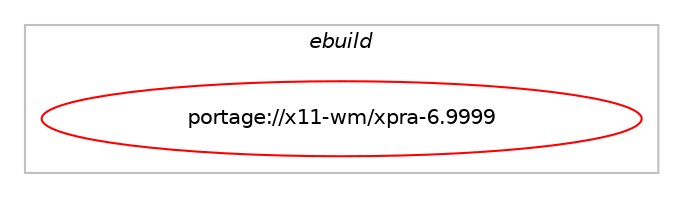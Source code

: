 digraph prolog {

# *************
# Graph options
# *************

newrank=true;
concentrate=true;
compound=true;
graph [rankdir=LR,fontname=Helvetica,fontsize=10,ranksep=1.5];#, ranksep=2.5, nodesep=0.2];
edge  [arrowhead=vee];
node  [fontname=Helvetica,fontsize=10];

# **********
# The ebuild
# **********

subgraph cluster_leftcol {
color=gray;
label=<<i>ebuild</i>>;
id [label="portage://x11-wm/xpra-6.9999", color=red, width=4, href="../x11-wm/xpra-6.9999.svg"];
}

# ****************
# The dependencies
# ****************

subgraph cluster_midcol {
color=gray;
label=<<i>dependencies</i>>;
subgraph cluster_compile {
fillcolor="#eeeeee";
style=filled;
label=<<i>compile</i>>;
# *** BEGIN UNKNOWN DEPENDENCY TYPE (TODO) ***
# id -> equal(use_conditional_group(positive,X,portage://x11-wm/xpra-6.9999,[package_dependency(portage://x11-wm/xpra-6.9999,install,no,x11-apps,xrandr,none,[,,],[],[]),package_dependency(portage://x11-wm/xpra-6.9999,install,no,x11-libs,libXcomposite,none,[,,],[],[]),package_dependency(portage://x11-wm/xpra-6.9999,install,no,x11-libs,libXdamage,none,[,,],[],[]),package_dependency(portage://x11-wm/xpra-6.9999,install,no,x11-libs,libXfixes,none,[,,],[],[]),package_dependency(portage://x11-wm/xpra-6.9999,install,no,x11-libs,libXrandr,none,[,,],[],[]),package_dependency(portage://x11-wm/xpra-6.9999,install,no,x11-libs,libXres,none,[,,],[],[]),package_dependency(portage://x11-wm/xpra-6.9999,install,no,x11-libs,libXtst,none,[,,],[],[]),package_dependency(portage://x11-wm/xpra-6.9999,install,no,x11-libs,libxkbfile,none,[,,],[],[])]))
# *** END UNKNOWN DEPENDENCY TYPE (TODO) ***

# *** BEGIN UNKNOWN DEPENDENCY TYPE (TODO) ***
# id -> equal(use_conditional_group(positive,avif,portage://x11-wm/xpra-6.9999,[package_dependency(portage://x11-wm/xpra-6.9999,install,no,media-libs,libavif,none,[,,],[],[])]))
# *** END UNKNOWN DEPENDENCY TYPE (TODO) ***

# *** BEGIN UNKNOWN DEPENDENCY TYPE (TODO) ***
# id -> equal(use_conditional_group(positive,brotli,portage://x11-wm/xpra-6.9999,[package_dependency(portage://x11-wm/xpra-6.9999,install,no,app-arch,brotli,none,[,,],[],[])]))
# *** END UNKNOWN DEPENDENCY TYPE (TODO) ***

# *** BEGIN UNKNOWN DEPENDENCY TYPE (TODO) ***
# id -> equal(use_conditional_group(positive,client,portage://x11-wm/xpra-6.9999,[package_dependency(portage://x11-wm/xpra-6.9999,install,no,x11-libs,gtk+,none,[,,],[slot(3)],[use(optenable(X),none),use(enable(introspection),none)])]))
# *** END UNKNOWN DEPENDENCY TYPE (TODO) ***

# *** BEGIN UNKNOWN DEPENDENCY TYPE (TODO) ***
# id -> equal(use_conditional_group(positive,jpeg,portage://x11-wm/xpra-6.9999,[package_dependency(portage://x11-wm/xpra-6.9999,install,no,media-libs,libjpeg-turbo,none,[,,],[],[])]))
# *** END UNKNOWN DEPENDENCY TYPE (TODO) ***

# *** BEGIN UNKNOWN DEPENDENCY TYPE (TODO) ***
# id -> equal(use_conditional_group(positive,mdns,portage://x11-wm/xpra-6.9999,[package_dependency(portage://x11-wm/xpra-6.9999,install,no,dev-libs,mdns,none,[,,],[],[])]))
# *** END UNKNOWN DEPENDENCY TYPE (TODO) ***

# *** BEGIN UNKNOWN DEPENDENCY TYPE (TODO) ***
# id -> equal(use_conditional_group(positive,openh264,portage://x11-wm/xpra-6.9999,[package_dependency(portage://x11-wm/xpra-6.9999,install,no,media-libs,openh264,none,[,,],any_same_slot,[])]))
# *** END UNKNOWN DEPENDENCY TYPE (TODO) ***

# *** BEGIN UNKNOWN DEPENDENCY TYPE (TODO) ***
# id -> equal(use_conditional_group(positive,pulseaudio,portage://x11-wm/xpra-6.9999,[package_dependency(portage://x11-wm/xpra-6.9999,install,no,media-plugins,gst-plugins-pulse,none,[,,],[slot(1.0)],[]),package_dependency(portage://x11-wm/xpra-6.9999,install,no,media-plugins,gst-plugins-opus,none,[,,],[],[])]))
# *** END UNKNOWN DEPENDENCY TYPE (TODO) ***

# *** BEGIN UNKNOWN DEPENDENCY TYPE (TODO) ***
# id -> equal(use_conditional_group(positive,python_single_target_python3_10,portage://x11-wm/xpra-6.9999,[package_dependency(portage://x11-wm/xpra-6.9999,install,no,dev-lang,python,none,[,,],[slot(3.10)],[])]))
# *** END UNKNOWN DEPENDENCY TYPE (TODO) ***

# *** BEGIN UNKNOWN DEPENDENCY TYPE (TODO) ***
# id -> equal(use_conditional_group(positive,python_single_target_python3_10,portage://x11-wm/xpra-6.9999,[package_dependency(portage://x11-wm/xpra-6.9999,install,no,dev-python,pygobject,none,[,,],[slot(3)],[use(enable(python_targets_python3_10),negative)]),use_conditional_group(positive,opengl,portage://x11-wm/xpra-6.9999,[package_dependency(portage://x11-wm/xpra-6.9999,install,no,dev-python,pyopengl,none,[,,],[],[use(enable(python_targets_python3_10),negative)])]),use_conditional_group(positive,sound,portage://x11-wm/xpra-6.9999,[package_dependency(portage://x11-wm/xpra-6.9999,install,no,dev-python,gst-python,none,[,,],[slot(1.0)],[use(enable(python_targets_python3_10),negative)])]),use_conditional_group(positive,gtk3,portage://x11-wm/xpra-6.9999,[package_dependency(portage://x11-wm/xpra-6.9999,install,no,dev-python,pygobject,none,[,,],[slot(3)],[use(enable(cairo),none)])])]))
# *** END UNKNOWN DEPENDENCY TYPE (TODO) ***

# *** BEGIN UNKNOWN DEPENDENCY TYPE (TODO) ***
# id -> equal(use_conditional_group(positive,python_single_target_python3_11,portage://x11-wm/xpra-6.9999,[package_dependency(portage://x11-wm/xpra-6.9999,install,no,dev-lang,python,none,[,,],[slot(3.11)],[])]))
# *** END UNKNOWN DEPENDENCY TYPE (TODO) ***

# *** BEGIN UNKNOWN DEPENDENCY TYPE (TODO) ***
# id -> equal(use_conditional_group(positive,python_single_target_python3_11,portage://x11-wm/xpra-6.9999,[package_dependency(portage://x11-wm/xpra-6.9999,install,no,dev-python,pygobject,none,[,,],[slot(3)],[use(enable(python_targets_python3_11),negative)]),use_conditional_group(positive,opengl,portage://x11-wm/xpra-6.9999,[package_dependency(portage://x11-wm/xpra-6.9999,install,no,dev-python,pyopengl,none,[,,],[],[use(enable(python_targets_python3_11),negative)])]),use_conditional_group(positive,sound,portage://x11-wm/xpra-6.9999,[package_dependency(portage://x11-wm/xpra-6.9999,install,no,dev-python,gst-python,none,[,,],[slot(1.0)],[use(enable(python_targets_python3_11),negative)])]),use_conditional_group(positive,gtk3,portage://x11-wm/xpra-6.9999,[package_dependency(portage://x11-wm/xpra-6.9999,install,no,dev-python,pygobject,none,[,,],[slot(3)],[use(enable(cairo),none)])])]))
# *** END UNKNOWN DEPENDENCY TYPE (TODO) ***

# *** BEGIN UNKNOWN DEPENDENCY TYPE (TODO) ***
# id -> equal(use_conditional_group(positive,python_single_target_python3_12,portage://x11-wm/xpra-6.9999,[package_dependency(portage://x11-wm/xpra-6.9999,install,no,dev-lang,python,none,[,,],[slot(3.12)],[])]))
# *** END UNKNOWN DEPENDENCY TYPE (TODO) ***

# *** BEGIN UNKNOWN DEPENDENCY TYPE (TODO) ***
# id -> equal(use_conditional_group(positive,python_single_target_python3_12,portage://x11-wm/xpra-6.9999,[package_dependency(portage://x11-wm/xpra-6.9999,install,no,dev-python,pygobject,none,[,,],[slot(3)],[use(enable(python_targets_python3_12),negative)]),use_conditional_group(positive,opengl,portage://x11-wm/xpra-6.9999,[package_dependency(portage://x11-wm/xpra-6.9999,install,no,dev-python,pyopengl,none,[,,],[],[use(enable(python_targets_python3_12),negative)])]),use_conditional_group(positive,sound,portage://x11-wm/xpra-6.9999,[package_dependency(portage://x11-wm/xpra-6.9999,install,no,dev-python,gst-python,none,[,,],[slot(1.0)],[use(enable(python_targets_python3_12),negative)])]),use_conditional_group(positive,gtk3,portage://x11-wm/xpra-6.9999,[package_dependency(portage://x11-wm/xpra-6.9999,install,no,dev-python,pygobject,none,[,,],[slot(3)],[use(enable(cairo),none)])])]))
# *** END UNKNOWN DEPENDENCY TYPE (TODO) ***

# *** BEGIN UNKNOWN DEPENDENCY TYPE (TODO) ***
# id -> equal(use_conditional_group(positive,qrcode,portage://x11-wm/xpra-6.9999,[package_dependency(portage://x11-wm/xpra-6.9999,install,no,media-gfx,qrencode,none,[,,],[],[])]))
# *** END UNKNOWN DEPENDENCY TYPE (TODO) ***

# *** BEGIN UNKNOWN DEPENDENCY TYPE (TODO) ***
# id -> equal(use_conditional_group(positive,sound,portage://x11-wm/xpra-6.9999,[package_dependency(portage://x11-wm/xpra-6.9999,install,no,media-libs,gstreamer,none,[,,],[slot(1.0)],[]),package_dependency(portage://x11-wm/xpra-6.9999,install,no,media-libs,gst-plugins-base,none,[,,],[slot(1.0)],[])]))
# *** END UNKNOWN DEPENDENCY TYPE (TODO) ***

# *** BEGIN UNKNOWN DEPENDENCY TYPE (TODO) ***
# id -> equal(use_conditional_group(positive,test,portage://x11-wm/xpra-6.9999,[use_conditional_group(positive,python_single_target_python3_10,portage://x11-wm/xpra-6.9999,[package_dependency(portage://x11-wm/xpra-6.9999,install,no,dev-python,netifaces,none,[,,],[],[use(enable(python_targets_python3_10),negative)]),package_dependency(portage://x11-wm/xpra-6.9999,install,no,dev-python,pillow,none,[,,],[],[use(optenable(jpeg),none),use(optenable(webp),none),use(enable(python_targets_python3_10),negative)]),package_dependency(portage://x11-wm/xpra-6.9999,install,no,dev-python,rencode,none,[,,],[],[use(enable(python_targets_python3_10),negative)]),use_conditional_group(positive,dbus,portage://x11-wm/xpra-6.9999,[package_dependency(portage://x11-wm/xpra-6.9999,install,no,dev-python,dbus-python,none,[,,],[],[use(enable(python_targets_python3_10),negative)])]),use_conditional_group(positive,xdg,portage://x11-wm/xpra-6.9999,[package_dependency(portage://x11-wm/xpra-6.9999,install,no,dev-python,pyxdg,none,[,,],[],[use(enable(python_targets_python3_10),negative)])])]),use_conditional_group(positive,python_single_target_python3_11,portage://x11-wm/xpra-6.9999,[package_dependency(portage://x11-wm/xpra-6.9999,install,no,dev-python,netifaces,none,[,,],[],[use(enable(python_targets_python3_11),negative)]),package_dependency(portage://x11-wm/xpra-6.9999,install,no,dev-python,pillow,none,[,,],[],[use(optenable(jpeg),none),use(optenable(webp),none),use(enable(python_targets_python3_11),negative)]),package_dependency(portage://x11-wm/xpra-6.9999,install,no,dev-python,rencode,none,[,,],[],[use(enable(python_targets_python3_11),negative)]),use_conditional_group(positive,dbus,portage://x11-wm/xpra-6.9999,[package_dependency(portage://x11-wm/xpra-6.9999,install,no,dev-python,dbus-python,none,[,,],[],[use(enable(python_targets_python3_11),negative)])]),use_conditional_group(positive,xdg,portage://x11-wm/xpra-6.9999,[package_dependency(portage://x11-wm/xpra-6.9999,install,no,dev-python,pyxdg,none,[,,],[],[use(enable(python_targets_python3_11),negative)])])]),use_conditional_group(positive,python_single_target_python3_12,portage://x11-wm/xpra-6.9999,[package_dependency(portage://x11-wm/xpra-6.9999,install,no,dev-python,netifaces,none,[,,],[],[use(enable(python_targets_python3_12),negative)]),package_dependency(portage://x11-wm/xpra-6.9999,install,no,dev-python,pillow,none,[,,],[],[use(optenable(jpeg),none),use(optenable(webp),none),use(enable(python_targets_python3_12),negative)]),package_dependency(portage://x11-wm/xpra-6.9999,install,no,dev-python,rencode,none,[,,],[],[use(enable(python_targets_python3_12),negative)]),use_conditional_group(positive,dbus,portage://x11-wm/xpra-6.9999,[package_dependency(portage://x11-wm/xpra-6.9999,install,no,dev-python,dbus-python,none,[,,],[],[use(enable(python_targets_python3_12),negative)])]),use_conditional_group(positive,xdg,portage://x11-wm/xpra-6.9999,[package_dependency(portage://x11-wm/xpra-6.9999,install,no,dev-python,pyxdg,none,[,,],[],[use(enable(python_targets_python3_12),negative)])])]),use_conditional_group(positive,html,portage://x11-wm/xpra-6.9999,[package_dependency(portage://x11-wm/xpra-6.9999,install,no,www-apps,xpra-html5,none,[,,],[],[])]),use_conditional_group(positive,server,portage://x11-wm/xpra-6.9999,[package_dependency(portage://x11-wm/xpra-6.9999,install,no,x11-base,xorg-server,none,[,,],[],[use(disable(minimal),none),use(enable(xvfb),none)]),package_dependency(portage://x11-wm/xpra-6.9999,install,no,x11-drivers,xf86-input-void,none,[,,],[],[]),package_dependency(portage://x11-wm/xpra-6.9999,install,no,x11-drivers,xf86-video-dummy,none,[,,],[],[])]),use_conditional_group(positive,webcam,portage://x11-wm/xpra-6.9999,[package_dependency(portage://x11-wm/xpra-6.9999,install,no,media-video,v4l2loopback,none,[,,],[],[])]),use_conditional_group(positive,xinerama,portage://x11-wm/xpra-6.9999,[package_dependency(portage://x11-wm/xpra-6.9999,install,no,x11-libs,libfakeXinerama,none,[,,],[],[])]),use_conditional_group(positive,python_single_target_python3_10,portage://x11-wm/xpra-6.9999,[package_dependency(portage://x11-wm/xpra-6.9999,install,no,dev-python,paramiko,none,[,,],[],[use(enable(python_targets_python3_10),negative)])]),use_conditional_group(positive,python_single_target_python3_11,portage://x11-wm/xpra-6.9999,[package_dependency(portage://x11-wm/xpra-6.9999,install,no,dev-python,paramiko,none,[,,],[],[use(enable(python_targets_python3_11),negative)])]),use_conditional_group(positive,python_single_target_python3_12,portage://x11-wm/xpra-6.9999,[package_dependency(portage://x11-wm/xpra-6.9999,install,no,dev-python,paramiko,none,[,,],[],[use(enable(python_targets_python3_12),negative)])])]))
# *** END UNKNOWN DEPENDENCY TYPE (TODO) ***

# *** BEGIN UNKNOWN DEPENDENCY TYPE (TODO) ***
# id -> equal(use_conditional_group(positive,vpx,portage://x11-wm/xpra-6.9999,[package_dependency(portage://x11-wm/xpra-6.9999,install,no,media-libs,libvpx,none,[,,],[],[])]))
# *** END UNKNOWN DEPENDENCY TYPE (TODO) ***

# *** BEGIN UNKNOWN DEPENDENCY TYPE (TODO) ***
# id -> equal(use_conditional_group(positive,webp,portage://x11-wm/xpra-6.9999,[package_dependency(portage://x11-wm/xpra-6.9999,install,no,media-libs,libwebp,none,[,,],[],[])]))
# *** END UNKNOWN DEPENDENCY TYPE (TODO) ***

# *** BEGIN UNKNOWN DEPENDENCY TYPE (TODO) ***
# id -> equal(use_conditional_group(positive,x264,portage://x11-wm/xpra-6.9999,[package_dependency(portage://x11-wm/xpra-6.9999,install,no,media-libs,x264,none,[,,],[],[])]))
# *** END UNKNOWN DEPENDENCY TYPE (TODO) ***

# *** BEGIN UNKNOWN DEPENDENCY TYPE (TODO) ***
# id -> equal(package_dependency(portage://x11-wm/xpra-6.9999,install,no,dev-libs,xxhash,none,[,,],[],[]))
# *** END UNKNOWN DEPENDENCY TYPE (TODO) ***

}
subgraph cluster_compileandrun {
fillcolor="#eeeeee";
style=filled;
label=<<i>compile and run</i>>;
}
subgraph cluster_run {
fillcolor="#eeeeee";
style=filled;
label=<<i>run</i>>;
# *** BEGIN UNKNOWN DEPENDENCY TYPE (TODO) ***
# id -> equal(use_conditional_group(positive,X,portage://x11-wm/xpra-6.9999,[package_dependency(portage://x11-wm/xpra-6.9999,run,no,x11-apps,xrandr,none,[,,],[],[]),package_dependency(portage://x11-wm/xpra-6.9999,run,no,x11-libs,libXcomposite,none,[,,],[],[]),package_dependency(portage://x11-wm/xpra-6.9999,run,no,x11-libs,libXdamage,none,[,,],[],[]),package_dependency(portage://x11-wm/xpra-6.9999,run,no,x11-libs,libXfixes,none,[,,],[],[]),package_dependency(portage://x11-wm/xpra-6.9999,run,no,x11-libs,libXrandr,none,[,,],[],[]),package_dependency(portage://x11-wm/xpra-6.9999,run,no,x11-libs,libXres,none,[,,],[],[]),package_dependency(portage://x11-wm/xpra-6.9999,run,no,x11-libs,libXtst,none,[,,],[],[]),package_dependency(portage://x11-wm/xpra-6.9999,run,no,x11-libs,libxkbfile,none,[,,],[],[])]))
# *** END UNKNOWN DEPENDENCY TYPE (TODO) ***

# *** BEGIN UNKNOWN DEPENDENCY TYPE (TODO) ***
# id -> equal(use_conditional_group(positive,avif,portage://x11-wm/xpra-6.9999,[package_dependency(portage://x11-wm/xpra-6.9999,run,no,media-libs,libavif,none,[,,],[],[])]))
# *** END UNKNOWN DEPENDENCY TYPE (TODO) ***

# *** BEGIN UNKNOWN DEPENDENCY TYPE (TODO) ***
# id -> equal(use_conditional_group(positive,brotli,portage://x11-wm/xpra-6.9999,[package_dependency(portage://x11-wm/xpra-6.9999,run,no,app-arch,brotli,none,[,,],[],[])]))
# *** END UNKNOWN DEPENDENCY TYPE (TODO) ***

# *** BEGIN UNKNOWN DEPENDENCY TYPE (TODO) ***
# id -> equal(use_conditional_group(positive,client,portage://x11-wm/xpra-6.9999,[package_dependency(portage://x11-wm/xpra-6.9999,run,no,x11-libs,gtk+,none,[,,],[slot(3)],[use(optenable(X),none),use(enable(introspection),none)])]))
# *** END UNKNOWN DEPENDENCY TYPE (TODO) ***

# *** BEGIN UNKNOWN DEPENDENCY TYPE (TODO) ***
# id -> equal(use_conditional_group(positive,html,portage://x11-wm/xpra-6.9999,[package_dependency(portage://x11-wm/xpra-6.9999,run,no,www-apps,xpra-html5,none,[,,],[],[])]))
# *** END UNKNOWN DEPENDENCY TYPE (TODO) ***

# *** BEGIN UNKNOWN DEPENDENCY TYPE (TODO) ***
# id -> equal(use_conditional_group(positive,ibus,portage://x11-wm/xpra-6.9999,[package_dependency(portage://x11-wm/xpra-6.9999,run,no,app-i18n,ibus,none,[,,],[],[])]))
# *** END UNKNOWN DEPENDENCY TYPE (TODO) ***

# *** BEGIN UNKNOWN DEPENDENCY TYPE (TODO) ***
# id -> equal(use_conditional_group(positive,jpeg,portage://x11-wm/xpra-6.9999,[package_dependency(portage://x11-wm/xpra-6.9999,run,no,media-libs,libjpeg-turbo,none,[,,],[],[])]))
# *** END UNKNOWN DEPENDENCY TYPE (TODO) ***

# *** BEGIN UNKNOWN DEPENDENCY TYPE (TODO) ***
# id -> equal(use_conditional_group(positive,mdns,portage://x11-wm/xpra-6.9999,[package_dependency(portage://x11-wm/xpra-6.9999,run,no,dev-libs,mdns,none,[,,],[],[])]))
# *** END UNKNOWN DEPENDENCY TYPE (TODO) ***

# *** BEGIN UNKNOWN DEPENDENCY TYPE (TODO) ***
# id -> equal(use_conditional_group(positive,openh264,portage://x11-wm/xpra-6.9999,[package_dependency(portage://x11-wm/xpra-6.9999,run,no,media-libs,openh264,none,[,,],any_same_slot,[])]))
# *** END UNKNOWN DEPENDENCY TYPE (TODO) ***

# *** BEGIN UNKNOWN DEPENDENCY TYPE (TODO) ***
# id -> equal(use_conditional_group(positive,pinentry,portage://x11-wm/xpra-6.9999,[package_dependency(portage://x11-wm/xpra-6.9999,run,no,app-crypt,pinentry,none,[,,],[],[])]))
# *** END UNKNOWN DEPENDENCY TYPE (TODO) ***

# *** BEGIN UNKNOWN DEPENDENCY TYPE (TODO) ***
# id -> equal(use_conditional_group(positive,pulseaudio,portage://x11-wm/xpra-6.9999,[package_dependency(portage://x11-wm/xpra-6.9999,run,no,media-plugins,gst-plugins-pulse,none,[,,],[slot(1.0)],[]),package_dependency(portage://x11-wm/xpra-6.9999,run,no,media-plugins,gst-plugins-opus,none,[,,],[],[])]))
# *** END UNKNOWN DEPENDENCY TYPE (TODO) ***

# *** BEGIN UNKNOWN DEPENDENCY TYPE (TODO) ***
# id -> equal(use_conditional_group(positive,python_single_target_python3_10,portage://x11-wm/xpra-6.9999,[use_conditional_group(positive,crypt,portage://x11-wm/xpra-6.9999,[package_dependency(portage://x11-wm/xpra-6.9999,run,no,dev-python,cryptography,none,[,,],[],[use(enable(python_targets_python3_10),negative)])]),use_conditional_group(positive,cups,portage://x11-wm/xpra-6.9999,[package_dependency(portage://x11-wm/xpra-6.9999,run,no,dev-python,pycups,none,[,,],[],[use(enable(python_targets_python3_10),negative)])]),use_conditional_group(positive,lz4,portage://x11-wm/xpra-6.9999,[package_dependency(portage://x11-wm/xpra-6.9999,run,no,dev-python,lz4,none,[,,],[],[use(enable(python_targets_python3_10),negative)])]),use_conditional_group(positive,lzo,portage://x11-wm/xpra-6.9999,[package_dependency(portage://x11-wm/xpra-6.9999,run,no,dev-python,python-lzo,greaterequal,[0.7.0,,,0.7.0],[],[use(enable(python_targets_python3_10),negative)])]),use_conditional_group(positive,oauth,portage://x11-wm/xpra-6.9999,[package_dependency(portage://x11-wm/xpra-6.9999,run,no,dev-python,oauthlib,none,[,,],[],[use(enable(python_targets_python3_10),negative)])]),use_conditional_group(positive,opengl,portage://x11-wm/xpra-6.9999,[package_dependency(portage://x11-wm/xpra-6.9999,run,no,dev-python,pyopengl_accelerate,none,[,,],[],[use(enable(python_targets_python3_10),negative)])]),use_conditional_group(positive,webcam,portage://x11-wm/xpra-6.9999,[package_dependency(portage://x11-wm/xpra-6.9999,run,no,dev-python,numpy,none,[,,],[],[use(enable(python_targets_python3_10),negative)]),package_dependency(portage://x11-wm/xpra-6.9999,run,no,dev-python,pyinotify,none,[,,],[],[use(enable(python_targets_python3_10),negative)]),package_dependency(portage://x11-wm/xpra-6.9999,run,no,media-libs,opencv,none,[,,],[],[use(enable(python_targets_python3_10),negative),use(enable(python),none)])])]))
# *** END UNKNOWN DEPENDENCY TYPE (TODO) ***

# *** BEGIN UNKNOWN DEPENDENCY TYPE (TODO) ***
# id -> equal(use_conditional_group(positive,python_single_target_python3_10,portage://x11-wm/xpra-6.9999,[package_dependency(portage://x11-wm/xpra-6.9999,run,no,dev-lang,python,none,[,,],[slot(3.10)],[])]))
# *** END UNKNOWN DEPENDENCY TYPE (TODO) ***

# *** BEGIN UNKNOWN DEPENDENCY TYPE (TODO) ***
# id -> equal(use_conditional_group(positive,python_single_target_python3_10,portage://x11-wm/xpra-6.9999,[package_dependency(portage://x11-wm/xpra-6.9999,run,no,dev-python,netifaces,none,[,,],[],[use(enable(python_targets_python3_10),negative)]),package_dependency(portage://x11-wm/xpra-6.9999,run,no,dev-python,pillow,none,[,,],[],[use(optenable(jpeg),none),use(optenable(webp),none),use(enable(python_targets_python3_10),negative)]),package_dependency(portage://x11-wm/xpra-6.9999,run,no,dev-python,rencode,none,[,,],[],[use(enable(python_targets_python3_10),negative)]),use_conditional_group(positive,dbus,portage://x11-wm/xpra-6.9999,[package_dependency(portage://x11-wm/xpra-6.9999,run,no,dev-python,dbus-python,none,[,,],[],[use(enable(python_targets_python3_10),negative)])]),use_conditional_group(positive,xdg,portage://x11-wm/xpra-6.9999,[package_dependency(portage://x11-wm/xpra-6.9999,run,no,dev-python,pyxdg,none,[,,],[],[use(enable(python_targets_python3_10),negative)])])]))
# *** END UNKNOWN DEPENDENCY TYPE (TODO) ***

# *** BEGIN UNKNOWN DEPENDENCY TYPE (TODO) ***
# id -> equal(use_conditional_group(positive,python_single_target_python3_10,portage://x11-wm/xpra-6.9999,[package_dependency(portage://x11-wm/xpra-6.9999,run,no,dev-python,pygobject,none,[,,],[slot(3)],[use(enable(python_targets_python3_10),negative)]),use_conditional_group(positive,opengl,portage://x11-wm/xpra-6.9999,[package_dependency(portage://x11-wm/xpra-6.9999,run,no,dev-python,pyopengl,none,[,,],[],[use(enable(python_targets_python3_10),negative)])]),use_conditional_group(positive,sound,portage://x11-wm/xpra-6.9999,[package_dependency(portage://x11-wm/xpra-6.9999,run,no,dev-python,gst-python,none,[,,],[slot(1.0)],[use(enable(python_targets_python3_10),negative)])]),use_conditional_group(positive,gtk3,portage://x11-wm/xpra-6.9999,[package_dependency(portage://x11-wm/xpra-6.9999,run,no,dev-python,pygobject,none,[,,],[slot(3)],[use(enable(cairo),none)])])]))
# *** END UNKNOWN DEPENDENCY TYPE (TODO) ***

# *** BEGIN UNKNOWN DEPENDENCY TYPE (TODO) ***
# id -> equal(use_conditional_group(positive,python_single_target_python3_11,portage://x11-wm/xpra-6.9999,[use_conditional_group(positive,crypt,portage://x11-wm/xpra-6.9999,[package_dependency(portage://x11-wm/xpra-6.9999,run,no,dev-python,cryptography,none,[,,],[],[use(enable(python_targets_python3_11),negative)])]),use_conditional_group(positive,cups,portage://x11-wm/xpra-6.9999,[package_dependency(portage://x11-wm/xpra-6.9999,run,no,dev-python,pycups,none,[,,],[],[use(enable(python_targets_python3_11),negative)])]),use_conditional_group(positive,lz4,portage://x11-wm/xpra-6.9999,[package_dependency(portage://x11-wm/xpra-6.9999,run,no,dev-python,lz4,none,[,,],[],[use(enable(python_targets_python3_11),negative)])]),use_conditional_group(positive,lzo,portage://x11-wm/xpra-6.9999,[package_dependency(portage://x11-wm/xpra-6.9999,run,no,dev-python,python-lzo,greaterequal,[0.7.0,,,0.7.0],[],[use(enable(python_targets_python3_11),negative)])]),use_conditional_group(positive,oauth,portage://x11-wm/xpra-6.9999,[package_dependency(portage://x11-wm/xpra-6.9999,run,no,dev-python,oauthlib,none,[,,],[],[use(enable(python_targets_python3_11),negative)])]),use_conditional_group(positive,opengl,portage://x11-wm/xpra-6.9999,[package_dependency(portage://x11-wm/xpra-6.9999,run,no,dev-python,pyopengl_accelerate,none,[,,],[],[use(enable(python_targets_python3_11),negative)])]),use_conditional_group(positive,webcam,portage://x11-wm/xpra-6.9999,[package_dependency(portage://x11-wm/xpra-6.9999,run,no,dev-python,numpy,none,[,,],[],[use(enable(python_targets_python3_11),negative)]),package_dependency(portage://x11-wm/xpra-6.9999,run,no,dev-python,pyinotify,none,[,,],[],[use(enable(python_targets_python3_11),negative)]),package_dependency(portage://x11-wm/xpra-6.9999,run,no,media-libs,opencv,none,[,,],[],[use(enable(python_targets_python3_11),negative),use(enable(python),none)])])]))
# *** END UNKNOWN DEPENDENCY TYPE (TODO) ***

# *** BEGIN UNKNOWN DEPENDENCY TYPE (TODO) ***
# id -> equal(use_conditional_group(positive,python_single_target_python3_11,portage://x11-wm/xpra-6.9999,[package_dependency(portage://x11-wm/xpra-6.9999,run,no,dev-lang,python,none,[,,],[slot(3.11)],[])]))
# *** END UNKNOWN DEPENDENCY TYPE (TODO) ***

# *** BEGIN UNKNOWN DEPENDENCY TYPE (TODO) ***
# id -> equal(use_conditional_group(positive,python_single_target_python3_11,portage://x11-wm/xpra-6.9999,[package_dependency(portage://x11-wm/xpra-6.9999,run,no,dev-python,netifaces,none,[,,],[],[use(enable(python_targets_python3_11),negative)]),package_dependency(portage://x11-wm/xpra-6.9999,run,no,dev-python,pillow,none,[,,],[],[use(optenable(jpeg),none),use(optenable(webp),none),use(enable(python_targets_python3_11),negative)]),package_dependency(portage://x11-wm/xpra-6.9999,run,no,dev-python,rencode,none,[,,],[],[use(enable(python_targets_python3_11),negative)]),use_conditional_group(positive,dbus,portage://x11-wm/xpra-6.9999,[package_dependency(portage://x11-wm/xpra-6.9999,run,no,dev-python,dbus-python,none,[,,],[],[use(enable(python_targets_python3_11),negative)])]),use_conditional_group(positive,xdg,portage://x11-wm/xpra-6.9999,[package_dependency(portage://x11-wm/xpra-6.9999,run,no,dev-python,pyxdg,none,[,,],[],[use(enable(python_targets_python3_11),negative)])])]))
# *** END UNKNOWN DEPENDENCY TYPE (TODO) ***

# *** BEGIN UNKNOWN DEPENDENCY TYPE (TODO) ***
# id -> equal(use_conditional_group(positive,python_single_target_python3_11,portage://x11-wm/xpra-6.9999,[package_dependency(portage://x11-wm/xpra-6.9999,run,no,dev-python,pygobject,none,[,,],[slot(3)],[use(enable(python_targets_python3_11),negative)]),use_conditional_group(positive,opengl,portage://x11-wm/xpra-6.9999,[package_dependency(portage://x11-wm/xpra-6.9999,run,no,dev-python,pyopengl,none,[,,],[],[use(enable(python_targets_python3_11),negative)])]),use_conditional_group(positive,sound,portage://x11-wm/xpra-6.9999,[package_dependency(portage://x11-wm/xpra-6.9999,run,no,dev-python,gst-python,none,[,,],[slot(1.0)],[use(enable(python_targets_python3_11),negative)])]),use_conditional_group(positive,gtk3,portage://x11-wm/xpra-6.9999,[package_dependency(portage://x11-wm/xpra-6.9999,run,no,dev-python,pygobject,none,[,,],[slot(3)],[use(enable(cairo),none)])])]))
# *** END UNKNOWN DEPENDENCY TYPE (TODO) ***

# *** BEGIN UNKNOWN DEPENDENCY TYPE (TODO) ***
# id -> equal(use_conditional_group(positive,python_single_target_python3_12,portage://x11-wm/xpra-6.9999,[use_conditional_group(positive,crypt,portage://x11-wm/xpra-6.9999,[package_dependency(portage://x11-wm/xpra-6.9999,run,no,dev-python,cryptography,none,[,,],[],[use(enable(python_targets_python3_12),negative)])]),use_conditional_group(positive,cups,portage://x11-wm/xpra-6.9999,[package_dependency(portage://x11-wm/xpra-6.9999,run,no,dev-python,pycups,none,[,,],[],[use(enable(python_targets_python3_12),negative)])]),use_conditional_group(positive,lz4,portage://x11-wm/xpra-6.9999,[package_dependency(portage://x11-wm/xpra-6.9999,run,no,dev-python,lz4,none,[,,],[],[use(enable(python_targets_python3_12),negative)])]),use_conditional_group(positive,lzo,portage://x11-wm/xpra-6.9999,[package_dependency(portage://x11-wm/xpra-6.9999,run,no,dev-python,python-lzo,greaterequal,[0.7.0,,,0.7.0],[],[use(enable(python_targets_python3_12),negative)])]),use_conditional_group(positive,oauth,portage://x11-wm/xpra-6.9999,[package_dependency(portage://x11-wm/xpra-6.9999,run,no,dev-python,oauthlib,none,[,,],[],[use(enable(python_targets_python3_12),negative)])]),use_conditional_group(positive,opengl,portage://x11-wm/xpra-6.9999,[package_dependency(portage://x11-wm/xpra-6.9999,run,no,dev-python,pyopengl_accelerate,none,[,,],[],[use(enable(python_targets_python3_12),negative)])]),use_conditional_group(positive,webcam,portage://x11-wm/xpra-6.9999,[package_dependency(portage://x11-wm/xpra-6.9999,run,no,dev-python,numpy,none,[,,],[],[use(enable(python_targets_python3_12),negative)]),package_dependency(portage://x11-wm/xpra-6.9999,run,no,dev-python,pyinotify,none,[,,],[],[use(enable(python_targets_python3_12),negative)]),package_dependency(portage://x11-wm/xpra-6.9999,run,no,media-libs,opencv,none,[,,],[],[use(enable(python_targets_python3_12),negative),use(enable(python),none)])])]))
# *** END UNKNOWN DEPENDENCY TYPE (TODO) ***

# *** BEGIN UNKNOWN DEPENDENCY TYPE (TODO) ***
# id -> equal(use_conditional_group(positive,python_single_target_python3_12,portage://x11-wm/xpra-6.9999,[package_dependency(portage://x11-wm/xpra-6.9999,run,no,dev-lang,python,none,[,,],[slot(3.12)],[])]))
# *** END UNKNOWN DEPENDENCY TYPE (TODO) ***

# *** BEGIN UNKNOWN DEPENDENCY TYPE (TODO) ***
# id -> equal(use_conditional_group(positive,python_single_target_python3_12,portage://x11-wm/xpra-6.9999,[package_dependency(portage://x11-wm/xpra-6.9999,run,no,dev-python,netifaces,none,[,,],[],[use(enable(python_targets_python3_12),negative)]),package_dependency(portage://x11-wm/xpra-6.9999,run,no,dev-python,pillow,none,[,,],[],[use(optenable(jpeg),none),use(optenable(webp),none),use(enable(python_targets_python3_12),negative)]),package_dependency(portage://x11-wm/xpra-6.9999,run,no,dev-python,rencode,none,[,,],[],[use(enable(python_targets_python3_12),negative)]),use_conditional_group(positive,dbus,portage://x11-wm/xpra-6.9999,[package_dependency(portage://x11-wm/xpra-6.9999,run,no,dev-python,dbus-python,none,[,,],[],[use(enable(python_targets_python3_12),negative)])]),use_conditional_group(positive,xdg,portage://x11-wm/xpra-6.9999,[package_dependency(portage://x11-wm/xpra-6.9999,run,no,dev-python,pyxdg,none,[,,],[],[use(enable(python_targets_python3_12),negative)])])]))
# *** END UNKNOWN DEPENDENCY TYPE (TODO) ***

# *** BEGIN UNKNOWN DEPENDENCY TYPE (TODO) ***
# id -> equal(use_conditional_group(positive,python_single_target_python3_12,portage://x11-wm/xpra-6.9999,[package_dependency(portage://x11-wm/xpra-6.9999,run,no,dev-python,pygobject,none,[,,],[slot(3)],[use(enable(python_targets_python3_12),negative)]),use_conditional_group(positive,opengl,portage://x11-wm/xpra-6.9999,[package_dependency(portage://x11-wm/xpra-6.9999,run,no,dev-python,pyopengl,none,[,,],[],[use(enable(python_targets_python3_12),negative)])]),use_conditional_group(positive,sound,portage://x11-wm/xpra-6.9999,[package_dependency(portage://x11-wm/xpra-6.9999,run,no,dev-python,gst-python,none,[,,],[slot(1.0)],[use(enable(python_targets_python3_12),negative)])]),use_conditional_group(positive,gtk3,portage://x11-wm/xpra-6.9999,[package_dependency(portage://x11-wm/xpra-6.9999,run,no,dev-python,pygobject,none,[,,],[slot(3)],[use(enable(cairo),none)])])]))
# *** END UNKNOWN DEPENDENCY TYPE (TODO) ***

# *** BEGIN UNKNOWN DEPENDENCY TYPE (TODO) ***
# id -> equal(use_conditional_group(positive,qrcode,portage://x11-wm/xpra-6.9999,[package_dependency(portage://x11-wm/xpra-6.9999,run,no,media-gfx,qrencode,none,[,,],[],[])]))
# *** END UNKNOWN DEPENDENCY TYPE (TODO) ***

# *** BEGIN UNKNOWN DEPENDENCY TYPE (TODO) ***
# id -> equal(use_conditional_group(positive,server,portage://x11-wm/xpra-6.9999,[package_dependency(portage://x11-wm/xpra-6.9999,run,no,x11-base,xorg-server,none,[,,],[],[use(disable(minimal),none),use(enable(xvfb),none)]),package_dependency(portage://x11-wm/xpra-6.9999,run,no,x11-drivers,xf86-input-void,none,[,,],[],[]),package_dependency(portage://x11-wm/xpra-6.9999,run,no,x11-drivers,xf86-video-dummy,none,[,,],[],[])]))
# *** END UNKNOWN DEPENDENCY TYPE (TODO) ***

# *** BEGIN UNKNOWN DEPENDENCY TYPE (TODO) ***
# id -> equal(use_conditional_group(positive,sound,portage://x11-wm/xpra-6.9999,[package_dependency(portage://x11-wm/xpra-6.9999,run,no,media-libs,gstreamer,none,[,,],[slot(1.0)],[]),package_dependency(portage://x11-wm/xpra-6.9999,run,no,media-libs,gst-plugins-base,none,[,,],[slot(1.0)],[])]))
# *** END UNKNOWN DEPENDENCY TYPE (TODO) ***

# *** BEGIN UNKNOWN DEPENDENCY TYPE (TODO) ***
# id -> equal(use_conditional_group(positive,trayicon,portage://x11-wm/xpra-6.9999,[package_dependency(portage://x11-wm/xpra-6.9999,run,no,dev-libs,libayatana-appindicator,none,[,,],[],[])]))
# *** END UNKNOWN DEPENDENCY TYPE (TODO) ***

# *** BEGIN UNKNOWN DEPENDENCY TYPE (TODO) ***
# id -> equal(use_conditional_group(positive,udev,portage://x11-wm/xpra-6.9999,[package_dependency(portage://x11-wm/xpra-6.9999,run,no,virtual,udev,none,[,,],[],[])]))
# *** END UNKNOWN DEPENDENCY TYPE (TODO) ***

# *** BEGIN UNKNOWN DEPENDENCY TYPE (TODO) ***
# id -> equal(use_conditional_group(positive,vpx,portage://x11-wm/xpra-6.9999,[package_dependency(portage://x11-wm/xpra-6.9999,run,no,media-libs,libvpx,none,[,,],[],[])]))
# *** END UNKNOWN DEPENDENCY TYPE (TODO) ***

# *** BEGIN UNKNOWN DEPENDENCY TYPE (TODO) ***
# id -> equal(use_conditional_group(positive,webcam,portage://x11-wm/xpra-6.9999,[package_dependency(portage://x11-wm/xpra-6.9999,run,no,media-video,v4l2loopback,none,[,,],[],[])]))
# *** END UNKNOWN DEPENDENCY TYPE (TODO) ***

# *** BEGIN UNKNOWN DEPENDENCY TYPE (TODO) ***
# id -> equal(use_conditional_group(positive,webp,portage://x11-wm/xpra-6.9999,[package_dependency(portage://x11-wm/xpra-6.9999,run,no,media-libs,libwebp,none,[,,],[],[])]))
# *** END UNKNOWN DEPENDENCY TYPE (TODO) ***

# *** BEGIN UNKNOWN DEPENDENCY TYPE (TODO) ***
# id -> equal(use_conditional_group(positive,x264,portage://x11-wm/xpra-6.9999,[package_dependency(portage://x11-wm/xpra-6.9999,run,no,media-libs,x264,none,[,,],[],[])]))
# *** END UNKNOWN DEPENDENCY TYPE (TODO) ***

# *** BEGIN UNKNOWN DEPENDENCY TYPE (TODO) ***
# id -> equal(use_conditional_group(positive,xinerama,portage://x11-wm/xpra-6.9999,[package_dependency(portage://x11-wm/xpra-6.9999,run,no,x11-libs,libfakeXinerama,none,[,,],[],[])]))
# *** END UNKNOWN DEPENDENCY TYPE (TODO) ***

# *** BEGIN UNKNOWN DEPENDENCY TYPE (TODO) ***
# id -> equal(package_dependency(portage://x11-wm/xpra-6.9999,run,no,acct-group,xpra,none,[,,],[],[]))
# *** END UNKNOWN DEPENDENCY TYPE (TODO) ***

# *** BEGIN UNKNOWN DEPENDENCY TYPE (TODO) ***
# id -> equal(package_dependency(portage://x11-wm/xpra-6.9999,run,no,dev-libs,xxhash,none,[,,],[],[]))
# *** END UNKNOWN DEPENDENCY TYPE (TODO) ***

# *** BEGIN UNKNOWN DEPENDENCY TYPE (TODO) ***
# id -> equal(package_dependency(portage://x11-wm/xpra-6.9999,run,no,virtual,ssh,none,[,,],[],[]))
# *** END UNKNOWN DEPENDENCY TYPE (TODO) ***

# *** BEGIN UNKNOWN DEPENDENCY TYPE (TODO) ***
# id -> equal(package_dependency(portage://x11-wm/xpra-6.9999,run,no,virtual,tmpfiles,none,[,,],[],[]))
# *** END UNKNOWN DEPENDENCY TYPE (TODO) ***

# *** BEGIN UNKNOWN DEPENDENCY TYPE (TODO) ***
# id -> equal(package_dependency(portage://x11-wm/xpra-6.9999,run,no,x11-apps,xauth,none,[,,],[],[]))
# *** END UNKNOWN DEPENDENCY TYPE (TODO) ***

# *** BEGIN UNKNOWN DEPENDENCY TYPE (TODO) ***
# id -> equal(package_dependency(portage://x11-wm/xpra-6.9999,run,no,x11-apps,xmodmap,none,[,,],[],[]))
# *** END UNKNOWN DEPENDENCY TYPE (TODO) ***

}
}

# **************
# The candidates
# **************

subgraph cluster_choices {
rank=same;
color=gray;
label=<<i>candidates</i>>;

}

}
